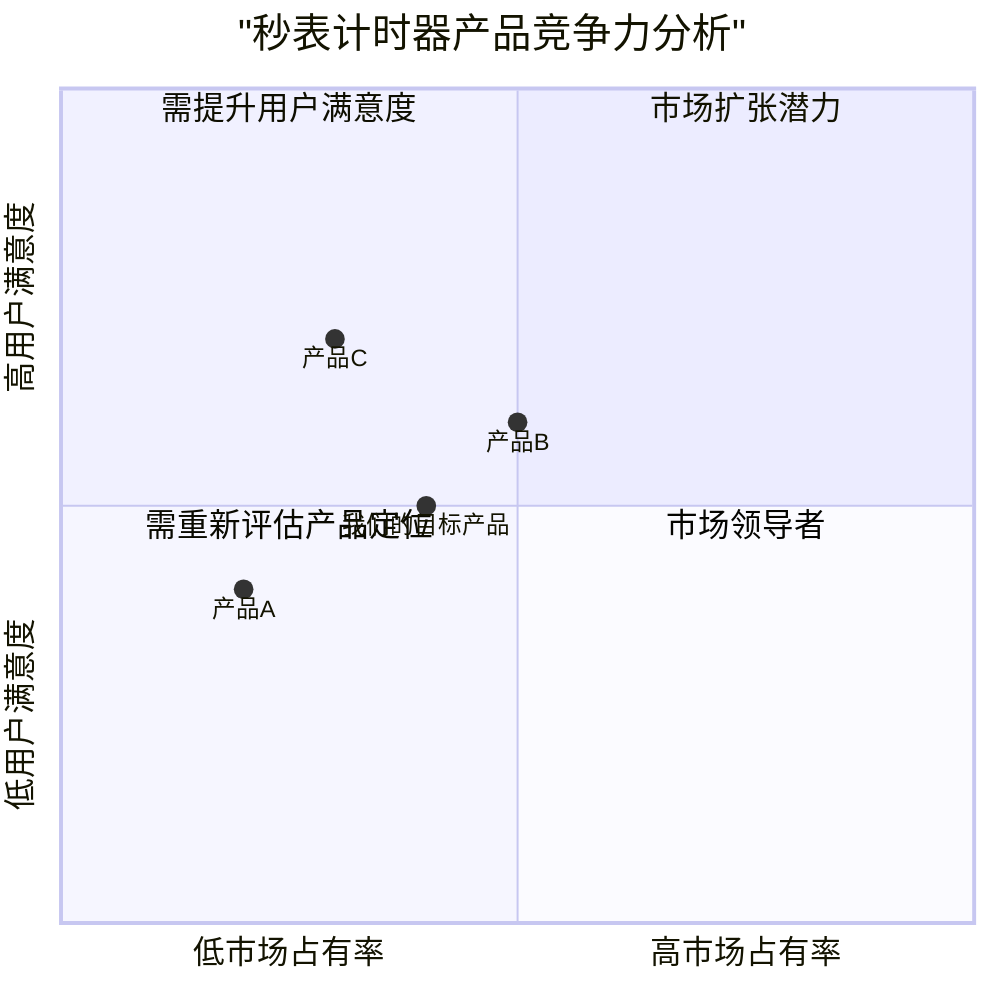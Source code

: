 quadrantChart
    title "秒表计时器产品竞争力分析"
    x-axis "低市场占有率" --> "高市场占有率"
    y-axis "低用户满意度" --> "高用户满意度"
    quadrant-1 "市场扩张潜力"
    quadrant-2 "需提升用户满意度"
    quadrant-3 "需重新评估产品定位"
    quadrant-4 "市场领导者"
    "产品A": [0.2, 0.4]
    "产品B": [0.5, 0.6]
    "产品C": [0.3, 0.7]
    "我们的目标产品": [0.4, 0.5]
